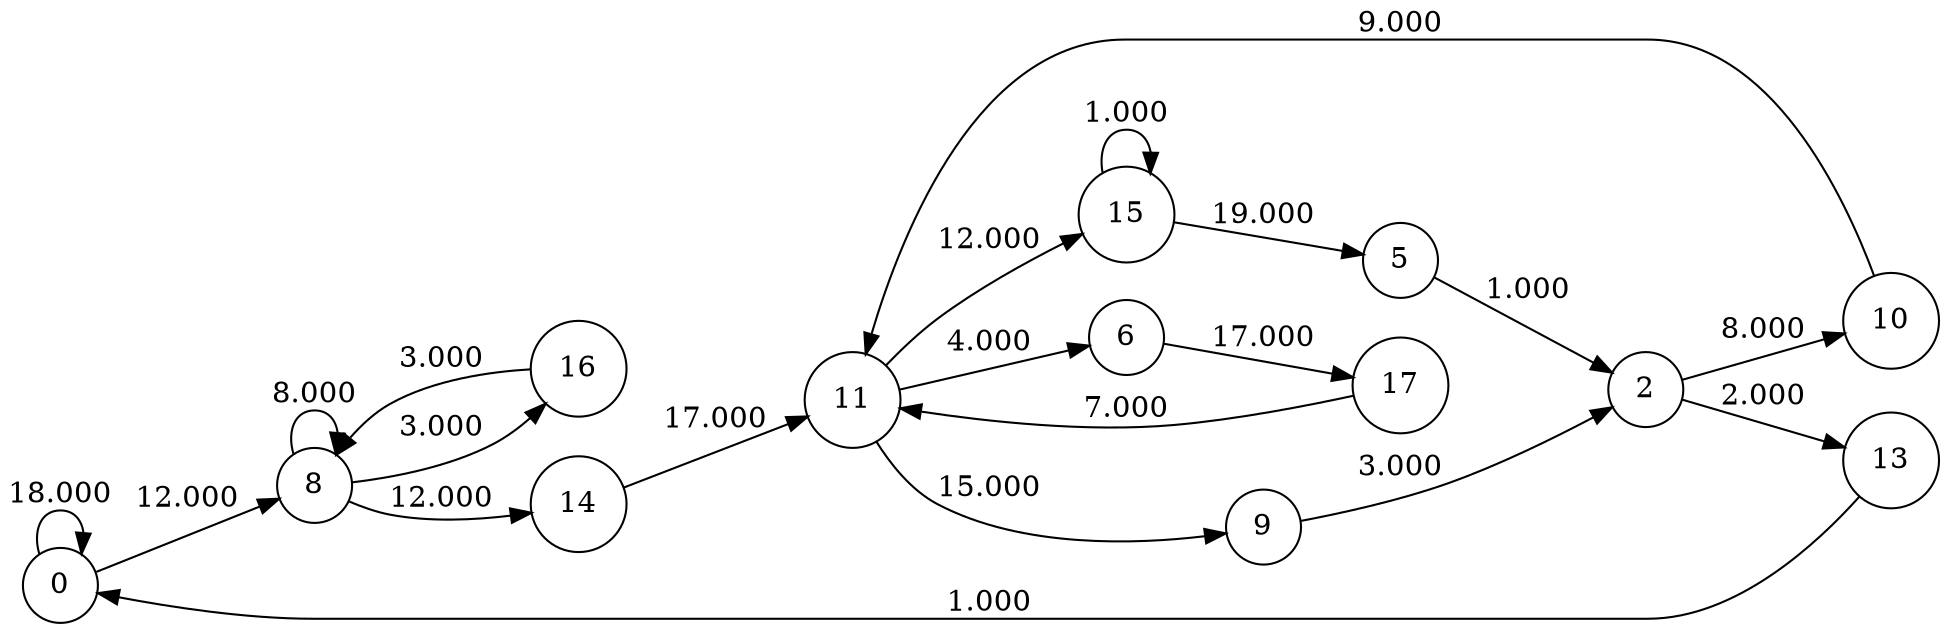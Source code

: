 digraph {
rankdir = LR;
node [shape = circle];
"0" -> "0" [label="18.000"]
"0" -> "8" [label="12.000"]
"14" -> "11" [label="17.000"]
"2" -> "13" [label="2.000"]
"15" -> "5" [label="19.000"]
"6" -> "17" [label="17.000"]
"11" -> "6" [label="4.000"]
"8" -> "8" [label="8.000"]
"2" -> "10" [label="8.000"]
"16" -> "8" [label="3.000"]
"11" -> "15" [label="12.000"]
"17" -> "11" [label="7.000"]
"8" -> "16" [label="3.000"]
"8" -> "14" [label="12.000"]
"13" -> "0" [label="1.000"]
"15" -> "15" [label="1.000"]
"11" -> "9" [label="15.000"]
"10" -> "11" [label="9.000"]
"9" -> "2" [label="3.000"]
"5" -> "2" [label="1.000"]
}



